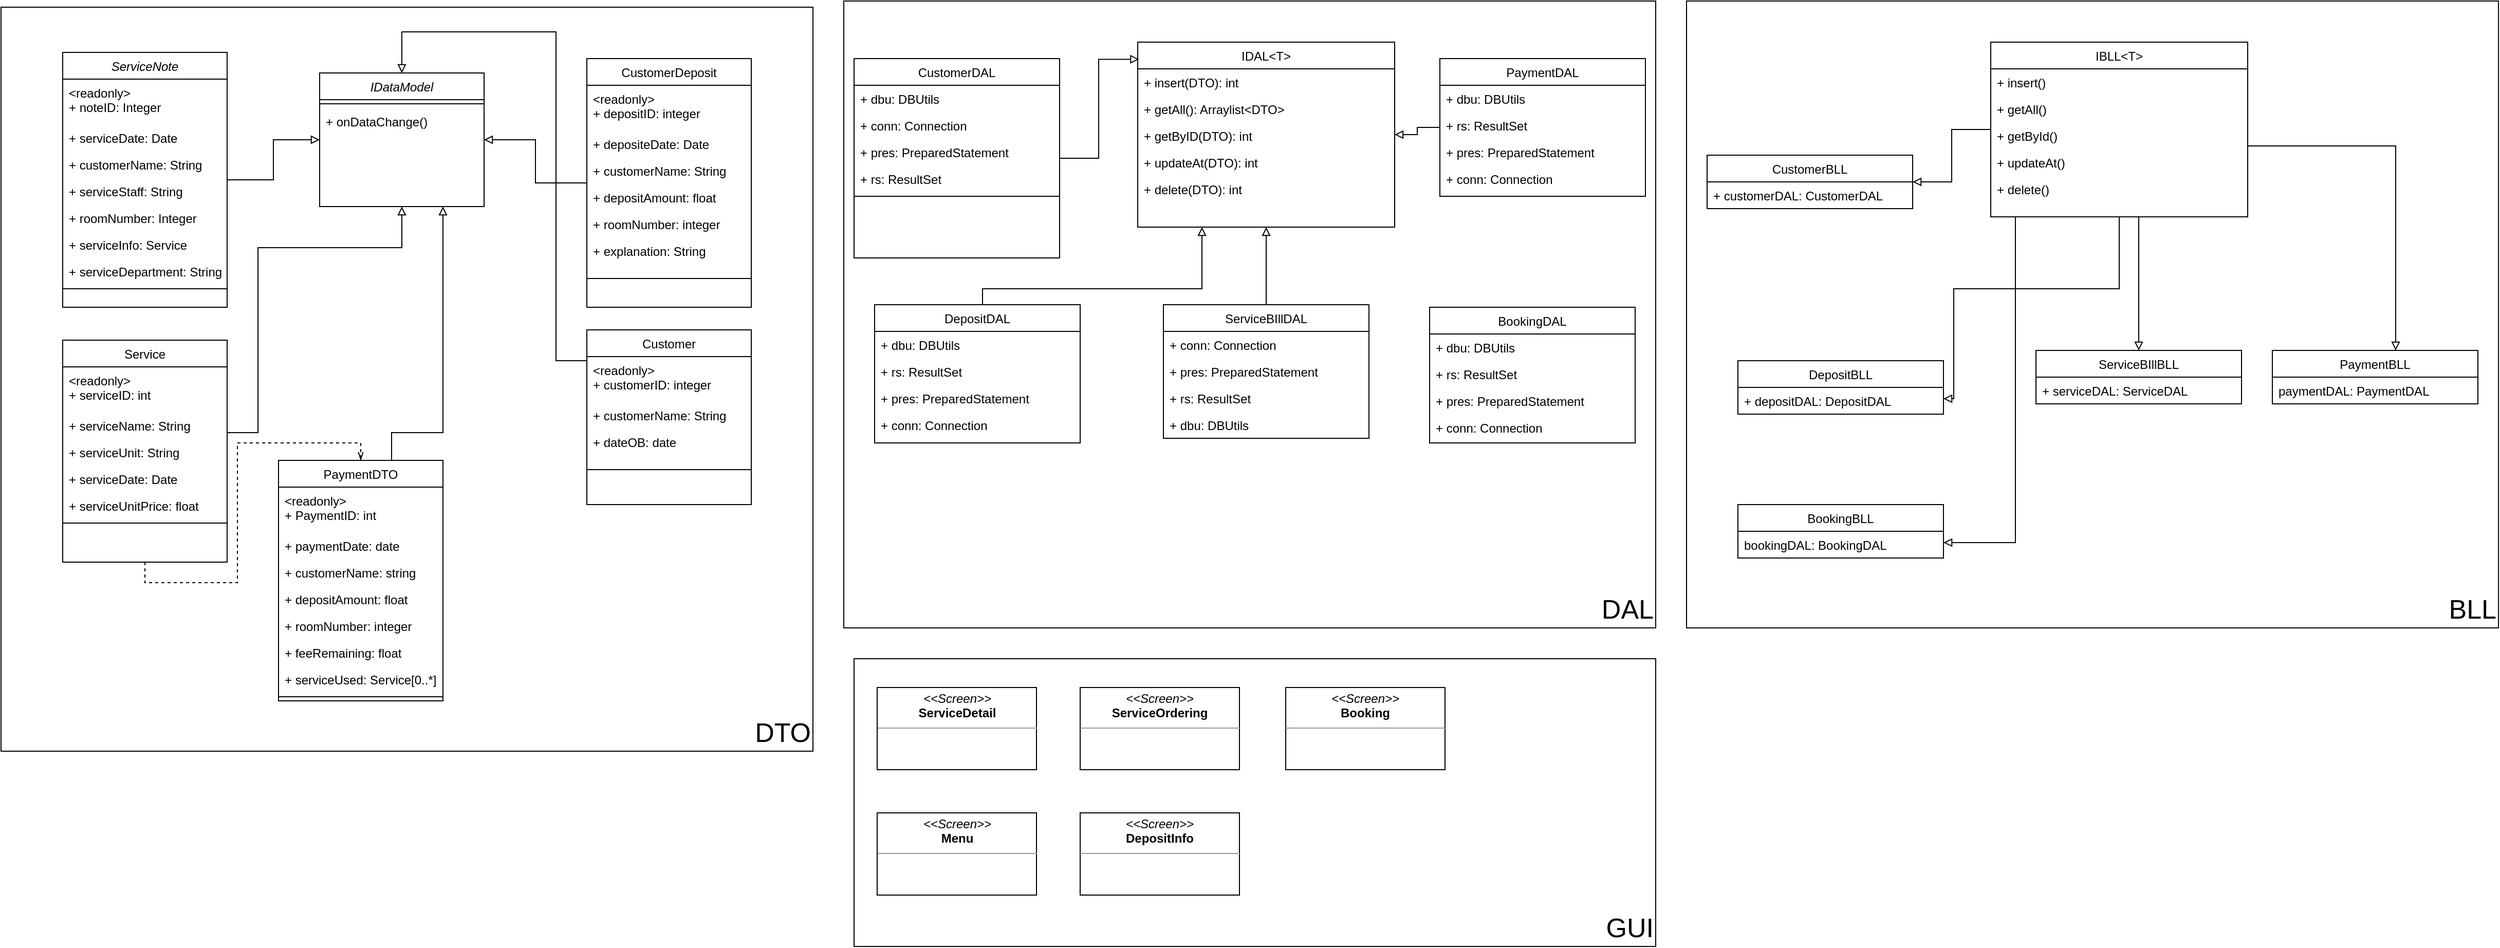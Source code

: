 <mxfile version="14.7.7" type="github">
  <diagram id="C5RBs43oDa-KdzZeNtuy" name="Page-1">
    <mxGraphModel dx="1038" dy="547" grid="1" gridSize="10" guides="1" tooltips="1" connect="1" arrows="1" fold="1" page="1" pageScale="1" pageWidth="827" pageHeight="1169" math="0" shadow="0">
      <root>
        <mxCell id="WIyWlLk6GJQsqaUBKTNV-0" />
        <mxCell id="WIyWlLk6GJQsqaUBKTNV-1" parent="WIyWlLk6GJQsqaUBKTNV-0" />
        <mxCell id="cdIPbLZMF19v8rmYl8DD-72" value="DAL" style="rounded=0;whiteSpace=wrap;html=1;fillColor=none;shadow=0;glass=0;align=right;verticalAlign=bottom;fontSize=26;" parent="WIyWlLk6GJQsqaUBKTNV-1" vertex="1">
          <mxGeometry x="850" y="20" width="790" height="610" as="geometry" />
        </mxCell>
        <mxCell id="cdIPbLZMF19v8rmYl8DD-71" value="DTO" style="rounded=0;whiteSpace=wrap;html=1;fillColor=none;shadow=0;glass=0;align=right;verticalAlign=bottom;fontSize=26;" parent="WIyWlLk6GJQsqaUBKTNV-1" vertex="1">
          <mxGeometry x="30" y="26" width="790" height="724" as="geometry" />
        </mxCell>
        <mxCell id="cdIPbLZMF19v8rmYl8DD-65" style="edgeStyle=orthogonalEdgeStyle;rounded=0;orthogonalLoop=1;jettySize=auto;html=1;endArrow=block;endFill=0;" parent="WIyWlLk6GJQsqaUBKTNV-1" source="zkfFHV4jXpPFQw0GAbJ--0" target="cdIPbLZMF19v8rmYl8DD-52" edge="1">
          <mxGeometry relative="1" as="geometry" />
        </mxCell>
        <mxCell id="zkfFHV4jXpPFQw0GAbJ--0" value="ServiceNote" style="swimlane;fontStyle=2;align=center;verticalAlign=top;childLayout=stackLayout;horizontal=1;startSize=26;horizontalStack=0;resizeParent=1;resizeLast=0;collapsible=1;marginBottom=0;rounded=0;shadow=0;strokeWidth=1;" parent="WIyWlLk6GJQsqaUBKTNV-1" vertex="1">
          <mxGeometry x="90" y="70" width="160" height="248" as="geometry">
            <mxRectangle x="220" y="120" width="160" height="26" as="alternateBounds" />
          </mxGeometry>
        </mxCell>
        <mxCell id="zkfFHV4jXpPFQw0GAbJ--1" value="&lt;readonly&gt;&#xa;+ noteID: Integer" style="text;align=left;verticalAlign=top;spacingLeft=4;spacingRight=4;overflow=hidden;rotatable=0;points=[[0,0.5],[1,0.5]];portConstraint=eastwest;" parent="zkfFHV4jXpPFQw0GAbJ--0" vertex="1">
          <mxGeometry y="26" width="160" height="44" as="geometry" />
        </mxCell>
        <mxCell id="zkfFHV4jXpPFQw0GAbJ--2" value="+ serviceDate: Date" style="text;align=left;verticalAlign=top;spacingLeft=4;spacingRight=4;overflow=hidden;rotatable=0;points=[[0,0.5],[1,0.5]];portConstraint=eastwest;rounded=0;shadow=0;html=0;" parent="zkfFHV4jXpPFQw0GAbJ--0" vertex="1">
          <mxGeometry y="70" width="160" height="26" as="geometry" />
        </mxCell>
        <mxCell id="zkfFHV4jXpPFQw0GAbJ--3" value="+ customerName: String" style="text;align=left;verticalAlign=top;spacingLeft=4;spacingRight=4;overflow=hidden;rotatable=0;points=[[0,0.5],[1,0.5]];portConstraint=eastwest;rounded=0;shadow=0;html=0;" parent="zkfFHV4jXpPFQw0GAbJ--0" vertex="1">
          <mxGeometry y="96" width="160" height="26" as="geometry" />
        </mxCell>
        <mxCell id="8DlGrNhSsz36e3N6IFqU-2" value="+ serviceStaff: String" style="text;align=left;verticalAlign=top;spacingLeft=4;spacingRight=4;overflow=hidden;rotatable=0;points=[[0,0.5],[1,0.5]];portConstraint=eastwest;" parent="zkfFHV4jXpPFQw0GAbJ--0" vertex="1">
          <mxGeometry y="122" width="160" height="26" as="geometry" />
        </mxCell>
        <mxCell id="8DlGrNhSsz36e3N6IFqU-3" value="+ roomNumber: Integer" style="text;align=left;verticalAlign=top;spacingLeft=4;spacingRight=4;overflow=hidden;rotatable=0;points=[[0,0.5],[1,0.5]];portConstraint=eastwest;" parent="zkfFHV4jXpPFQw0GAbJ--0" vertex="1">
          <mxGeometry y="148" width="160" height="26" as="geometry" />
        </mxCell>
        <mxCell id="zkfFHV4jXpPFQw0GAbJ--5" value="+ serviceInfo: Service" style="text;align=left;verticalAlign=top;spacingLeft=4;spacingRight=4;overflow=hidden;rotatable=0;points=[[0,0.5],[1,0.5]];portConstraint=eastwest;" parent="zkfFHV4jXpPFQw0GAbJ--0" vertex="1">
          <mxGeometry y="174" width="160" height="26" as="geometry" />
        </mxCell>
        <mxCell id="8DlGrNhSsz36e3N6IFqU-4" value="+ serviceDepartment: String" style="text;align=left;verticalAlign=top;spacingLeft=4;spacingRight=4;overflow=hidden;rotatable=0;points=[[0,0.5],[1,0.5]];portConstraint=eastwest;" parent="zkfFHV4jXpPFQw0GAbJ--0" vertex="1">
          <mxGeometry y="200" width="160" height="26" as="geometry" />
        </mxCell>
        <mxCell id="zkfFHV4jXpPFQw0GAbJ--4" value="" style="line;html=1;strokeWidth=1;align=left;verticalAlign=middle;spacingTop=-1;spacingLeft=3;spacingRight=3;rotatable=0;labelPosition=right;points=[];portConstraint=eastwest;" parent="zkfFHV4jXpPFQw0GAbJ--0" vertex="1">
          <mxGeometry y="226" width="160" height="8" as="geometry" />
        </mxCell>
        <mxCell id="6_ruM_VFTvZTwRIimv-5-16" style="edgeStyle=orthogonalEdgeStyle;rounded=0;orthogonalLoop=1;jettySize=auto;html=1;exitX=0.5;exitY=1;exitDx=0;exitDy=0;dashed=1;endArrow=openThin;endFill=0;" parent="WIyWlLk6GJQsqaUBKTNV-1" source="zkfFHV4jXpPFQw0GAbJ--6" target="6_ruM_VFTvZTwRIimv-5-7" edge="1">
          <mxGeometry relative="1" as="geometry">
            <Array as="points">
              <mxPoint x="170" y="586" />
              <mxPoint x="260" y="586" />
              <mxPoint x="260" y="450" />
              <mxPoint x="380" y="450" />
            </Array>
          </mxGeometry>
        </mxCell>
        <mxCell id="cdIPbLZMF19v8rmYl8DD-66" style="edgeStyle=orthogonalEdgeStyle;rounded=0;orthogonalLoop=1;jettySize=auto;html=1;entryX=0.5;entryY=1;entryDx=0;entryDy=0;endArrow=block;endFill=0;" parent="WIyWlLk6GJQsqaUBKTNV-1" source="zkfFHV4jXpPFQw0GAbJ--6" target="cdIPbLZMF19v8rmYl8DD-52" edge="1">
          <mxGeometry relative="1" as="geometry">
            <Array as="points">
              <mxPoint x="280" y="440" />
              <mxPoint x="280" y="260" />
              <mxPoint x="420" y="260" />
            </Array>
          </mxGeometry>
        </mxCell>
        <mxCell id="zkfFHV4jXpPFQw0GAbJ--6" value="Service" style="swimlane;fontStyle=0;align=center;verticalAlign=top;childLayout=stackLayout;horizontal=1;startSize=26;horizontalStack=0;resizeParent=1;resizeLast=0;collapsible=1;marginBottom=0;rounded=0;shadow=0;strokeWidth=1;" parent="WIyWlLk6GJQsqaUBKTNV-1" vertex="1">
          <mxGeometry x="90" y="350" width="160" height="216" as="geometry">
            <mxRectangle x="130" y="380" width="160" height="26" as="alternateBounds" />
          </mxGeometry>
        </mxCell>
        <mxCell id="zkfFHV4jXpPFQw0GAbJ--7" value="&lt;readonly&gt;&#xa;+ serviceID: int" style="text;align=left;verticalAlign=top;spacingLeft=4;spacingRight=4;overflow=hidden;rotatable=0;points=[[0,0.5],[1,0.5]];portConstraint=eastwest;" parent="zkfFHV4jXpPFQw0GAbJ--6" vertex="1">
          <mxGeometry y="26" width="160" height="44" as="geometry" />
        </mxCell>
        <mxCell id="6_ruM_VFTvZTwRIimv-5-2" value="+ serviceName: String" style="text;align=left;verticalAlign=top;spacingLeft=4;spacingRight=4;overflow=hidden;rotatable=0;points=[[0,0.5],[1,0.5]];portConstraint=eastwest;" parent="zkfFHV4jXpPFQw0GAbJ--6" vertex="1">
          <mxGeometry y="70" width="160" height="26" as="geometry" />
        </mxCell>
        <mxCell id="6_ruM_VFTvZTwRIimv-5-3" value="+ serviceUnit: String" style="text;align=left;verticalAlign=top;spacingLeft=4;spacingRight=4;overflow=hidden;rotatable=0;points=[[0,0.5],[1,0.5]];portConstraint=eastwest;rounded=0;shadow=0;html=0;" parent="zkfFHV4jXpPFQw0GAbJ--6" vertex="1">
          <mxGeometry y="96" width="160" height="26" as="geometry" />
        </mxCell>
        <mxCell id="zkfFHV4jXpPFQw0GAbJ--8" value="+ serviceDate: Date" style="text;align=left;verticalAlign=top;spacingLeft=4;spacingRight=4;overflow=hidden;rotatable=0;points=[[0,0.5],[1,0.5]];portConstraint=eastwest;rounded=0;shadow=0;html=0;" parent="zkfFHV4jXpPFQw0GAbJ--6" vertex="1">
          <mxGeometry y="122" width="160" height="26" as="geometry" />
        </mxCell>
        <mxCell id="6_ruM_VFTvZTwRIimv-5-4" value="+ serviceUnitPrice: float" style="text;align=left;verticalAlign=top;spacingLeft=4;spacingRight=4;overflow=hidden;rotatable=0;points=[[0,0.5],[1,0.5]];portConstraint=eastwest;rounded=0;shadow=0;html=0;" parent="zkfFHV4jXpPFQw0GAbJ--6" vertex="1">
          <mxGeometry y="148" width="160" height="26" as="geometry" />
        </mxCell>
        <mxCell id="zkfFHV4jXpPFQw0GAbJ--9" value="" style="line;html=1;strokeWidth=1;align=left;verticalAlign=middle;spacingTop=-1;spacingLeft=3;spacingRight=3;rotatable=0;labelPosition=right;points=[];portConstraint=eastwest;" parent="zkfFHV4jXpPFQw0GAbJ--6" vertex="1">
          <mxGeometry y="174" width="160" height="8" as="geometry" />
        </mxCell>
        <mxCell id="cdIPbLZMF19v8rmYl8DD-64" style="edgeStyle=orthogonalEdgeStyle;rounded=0;orthogonalLoop=1;jettySize=auto;html=1;endArrow=block;endFill=0;" parent="WIyWlLk6GJQsqaUBKTNV-1" source="zkfFHV4jXpPFQw0GAbJ--17" target="cdIPbLZMF19v8rmYl8DD-52" edge="1">
          <mxGeometry relative="1" as="geometry" />
        </mxCell>
        <mxCell id="zkfFHV4jXpPFQw0GAbJ--17" value="CustomerDeposit" style="swimlane;fontStyle=0;align=center;verticalAlign=top;childLayout=stackLayout;horizontal=1;startSize=26;horizontalStack=0;resizeParent=1;resizeLast=0;collapsible=1;marginBottom=0;rounded=0;shadow=0;strokeWidth=1;" parent="WIyWlLk6GJQsqaUBKTNV-1" vertex="1">
          <mxGeometry x="600" y="76" width="160" height="242" as="geometry">
            <mxRectangle x="550" y="140" width="160" height="26" as="alternateBounds" />
          </mxGeometry>
        </mxCell>
        <mxCell id="zkfFHV4jXpPFQw0GAbJ--18" value="&lt;readonly&gt;&#xa;+ depositID: integer" style="text;align=left;verticalAlign=top;spacingLeft=4;spacingRight=4;overflow=hidden;rotatable=0;points=[[0,0.5],[1,0.5]];portConstraint=eastwest;" parent="zkfFHV4jXpPFQw0GAbJ--17" vertex="1">
          <mxGeometry y="26" width="160" height="44" as="geometry" />
        </mxCell>
        <mxCell id="zkfFHV4jXpPFQw0GAbJ--19" value="+ depositeDate: Date" style="text;align=left;verticalAlign=top;spacingLeft=4;spacingRight=4;overflow=hidden;rotatable=0;points=[[0,0.5],[1,0.5]];portConstraint=eastwest;rounded=0;shadow=0;html=0;" parent="zkfFHV4jXpPFQw0GAbJ--17" vertex="1">
          <mxGeometry y="70" width="160" height="26" as="geometry" />
        </mxCell>
        <mxCell id="zkfFHV4jXpPFQw0GAbJ--20" value="+ customerName: String" style="text;align=left;verticalAlign=top;spacingLeft=4;spacingRight=4;overflow=hidden;rotatable=0;points=[[0,0.5],[1,0.5]];portConstraint=eastwest;rounded=0;shadow=0;html=0;" parent="zkfFHV4jXpPFQw0GAbJ--17" vertex="1">
          <mxGeometry y="96" width="160" height="26" as="geometry" />
        </mxCell>
        <mxCell id="zkfFHV4jXpPFQw0GAbJ--21" value="+ depositAmount: float" style="text;align=left;verticalAlign=top;spacingLeft=4;spacingRight=4;overflow=hidden;rotatable=0;points=[[0,0.5],[1,0.5]];portConstraint=eastwest;rounded=0;shadow=0;html=0;" parent="zkfFHV4jXpPFQw0GAbJ--17" vertex="1">
          <mxGeometry y="122" width="160" height="26" as="geometry" />
        </mxCell>
        <mxCell id="6_ruM_VFTvZTwRIimv-5-0" value="+ roomNumber: integer" style="text;align=left;verticalAlign=top;spacingLeft=4;spacingRight=4;overflow=hidden;rotatable=0;points=[[0,0.5],[1,0.5]];portConstraint=eastwest;rounded=0;shadow=0;html=0;" parent="zkfFHV4jXpPFQw0GAbJ--17" vertex="1">
          <mxGeometry y="148" width="160" height="26" as="geometry" />
        </mxCell>
        <mxCell id="zkfFHV4jXpPFQw0GAbJ--22" value="+ explanation: String" style="text;align=left;verticalAlign=top;spacingLeft=4;spacingRight=4;overflow=hidden;rotatable=0;points=[[0,0.5],[1,0.5]];portConstraint=eastwest;rounded=0;shadow=0;html=0;" parent="zkfFHV4jXpPFQw0GAbJ--17" vertex="1">
          <mxGeometry y="174" width="160" height="26" as="geometry" />
        </mxCell>
        <mxCell id="zkfFHV4jXpPFQw0GAbJ--23" value="" style="line;html=1;strokeWidth=1;align=left;verticalAlign=middle;spacingTop=-1;spacingLeft=3;spacingRight=3;rotatable=0;labelPosition=right;points=[];portConstraint=eastwest;" parent="zkfFHV4jXpPFQw0GAbJ--17" vertex="1">
          <mxGeometry y="200" width="160" height="28" as="geometry" />
        </mxCell>
        <mxCell id="cdIPbLZMF19v8rmYl8DD-67" style="edgeStyle=orthogonalEdgeStyle;rounded=0;orthogonalLoop=1;jettySize=auto;html=1;entryX=0.75;entryY=1;entryDx=0;entryDy=0;endArrow=block;endFill=0;" parent="WIyWlLk6GJQsqaUBKTNV-1" source="6_ruM_VFTvZTwRIimv-5-7" target="cdIPbLZMF19v8rmYl8DD-52" edge="1">
          <mxGeometry relative="1" as="geometry">
            <Array as="points">
              <mxPoint x="410" y="440" />
              <mxPoint x="460" y="440" />
            </Array>
          </mxGeometry>
        </mxCell>
        <mxCell id="6_ruM_VFTvZTwRIimv-5-7" value="PaymentDTO" style="swimlane;fontStyle=0;align=center;verticalAlign=top;childLayout=stackLayout;horizontal=1;startSize=26;horizontalStack=0;resizeParent=1;resizeLast=0;collapsible=1;marginBottom=0;rounded=0;shadow=0;strokeWidth=1;" parent="WIyWlLk6GJQsqaUBKTNV-1" vertex="1">
          <mxGeometry x="300" y="467" width="160" height="234" as="geometry">
            <mxRectangle x="130" y="380" width="160" height="26" as="alternateBounds" />
          </mxGeometry>
        </mxCell>
        <mxCell id="6_ruM_VFTvZTwRIimv-5-8" value="&lt;readonly&gt;&#xa;+ PaymentID: int" style="text;align=left;verticalAlign=top;spacingLeft=4;spacingRight=4;overflow=hidden;rotatable=0;points=[[0,0.5],[1,0.5]];portConstraint=eastwest;" parent="6_ruM_VFTvZTwRIimv-5-7" vertex="1">
          <mxGeometry y="26" width="160" height="44" as="geometry" />
        </mxCell>
        <mxCell id="6_ruM_VFTvZTwRIimv-5-9" value="+ paymentDate: date" style="text;align=left;verticalAlign=top;spacingLeft=4;spacingRight=4;overflow=hidden;rotatable=0;points=[[0,0.5],[1,0.5]];portConstraint=eastwest;" parent="6_ruM_VFTvZTwRIimv-5-7" vertex="1">
          <mxGeometry y="70" width="160" height="26" as="geometry" />
        </mxCell>
        <mxCell id="6_ruM_VFTvZTwRIimv-5-10" value="+ customerName: string" style="text;align=left;verticalAlign=top;spacingLeft=4;spacingRight=4;overflow=hidden;rotatable=0;points=[[0,0.5],[1,0.5]];portConstraint=eastwest;rounded=0;shadow=0;html=0;" parent="6_ruM_VFTvZTwRIimv-5-7" vertex="1">
          <mxGeometry y="96" width="160" height="26" as="geometry" />
        </mxCell>
        <mxCell id="6_ruM_VFTvZTwRIimv-5-11" value="+ depositAmount: float" style="text;align=left;verticalAlign=top;spacingLeft=4;spacingRight=4;overflow=hidden;rotatable=0;points=[[0,0.5],[1,0.5]];portConstraint=eastwest;rounded=0;shadow=0;html=0;" parent="6_ruM_VFTvZTwRIimv-5-7" vertex="1">
          <mxGeometry y="122" width="160" height="26" as="geometry" />
        </mxCell>
        <mxCell id="6_ruM_VFTvZTwRIimv-5-12" value="+ roomNumber: integer" style="text;align=left;verticalAlign=top;spacingLeft=4;spacingRight=4;overflow=hidden;rotatable=0;points=[[0,0.5],[1,0.5]];portConstraint=eastwest;rounded=0;shadow=0;html=0;" parent="6_ruM_VFTvZTwRIimv-5-7" vertex="1">
          <mxGeometry y="148" width="160" height="26" as="geometry" />
        </mxCell>
        <mxCell id="6_ruM_VFTvZTwRIimv-5-15" value="+ feeRemaining: float" style="text;align=left;verticalAlign=top;spacingLeft=4;spacingRight=4;overflow=hidden;rotatable=0;points=[[0,0.5],[1,0.5]];portConstraint=eastwest;rounded=0;shadow=0;html=0;" parent="6_ruM_VFTvZTwRIimv-5-7" vertex="1">
          <mxGeometry y="174" width="160" height="26" as="geometry" />
        </mxCell>
        <mxCell id="6_ruM_VFTvZTwRIimv-5-14" value="+ serviceUsed: Service[0..*]" style="text;align=left;verticalAlign=top;spacingLeft=4;spacingRight=4;overflow=hidden;rotatable=0;points=[[0,0.5],[1,0.5]];portConstraint=eastwest;rounded=0;shadow=0;html=0;" parent="6_ruM_VFTvZTwRIimv-5-7" vertex="1">
          <mxGeometry y="200" width="160" height="26" as="geometry" />
        </mxCell>
        <mxCell id="6_ruM_VFTvZTwRIimv-5-13" value="" style="line;html=1;strokeWidth=1;align=left;verticalAlign=middle;spacingTop=-1;spacingLeft=3;spacingRight=3;rotatable=0;labelPosition=right;points=[];portConstraint=eastwest;" parent="6_ruM_VFTvZTwRIimv-5-7" vertex="1">
          <mxGeometry y="226" width="160" height="8" as="geometry" />
        </mxCell>
        <mxCell id="0jwkVRPoaO78uHTbO2tJ-4" style="edgeStyle=orthogonalEdgeStyle;rounded=0;orthogonalLoop=1;jettySize=auto;html=1;endArrow=none;endFill=0;startArrow=block;startFill=0;" parent="WIyWlLk6GJQsqaUBKTNV-1" source="MP-osJ7rIgo9lrZHKCYs-21" target="cdIPbLZMF19v8rmYl8DD-33" edge="1">
          <mxGeometry relative="1" as="geometry" />
        </mxCell>
        <mxCell id="MP-osJ7rIgo9lrZHKCYs-21" value="IDAL&lt;T&gt;" style="swimlane;fontStyle=0;align=center;verticalAlign=top;childLayout=stackLayout;horizontal=1;startSize=26;horizontalStack=0;resizeParent=1;resizeLast=0;collapsible=1;marginBottom=0;rounded=0;shadow=0;strokeWidth=1;" parent="WIyWlLk6GJQsqaUBKTNV-1" vertex="1">
          <mxGeometry x="1136" y="60" width="250" height="180" as="geometry">
            <mxRectangle x="550" y="140" width="160" height="26" as="alternateBounds" />
          </mxGeometry>
        </mxCell>
        <mxCell id="MP-osJ7rIgo9lrZHKCYs-34" value="+ insert(DTO): int" style="text;align=left;verticalAlign=top;spacingLeft=4;spacingRight=4;overflow=hidden;rotatable=0;points=[[0,0.5],[1,0.5]];portConstraint=eastwest;rounded=0;shadow=0;html=0;" parent="MP-osJ7rIgo9lrZHKCYs-21" vertex="1">
          <mxGeometry y="26" width="250" height="26" as="geometry" />
        </mxCell>
        <mxCell id="MP-osJ7rIgo9lrZHKCYs-35" value="+ getAll(): Arraylist&lt;DTO&gt;" style="text;align=left;verticalAlign=top;spacingLeft=4;spacingRight=4;overflow=hidden;rotatable=0;points=[[0,0.5],[1,0.5]];portConstraint=eastwest;rounded=0;shadow=0;html=0;" parent="MP-osJ7rIgo9lrZHKCYs-21" vertex="1">
          <mxGeometry y="52" width="250" height="26" as="geometry" />
        </mxCell>
        <mxCell id="cdIPbLZMF19v8rmYl8DD-8" value="+ getByID(DTO): int" style="text;align=left;verticalAlign=top;spacingLeft=4;spacingRight=4;overflow=hidden;rotatable=0;points=[[0,0.5],[1,0.5]];portConstraint=eastwest;rounded=0;shadow=0;html=0;" parent="MP-osJ7rIgo9lrZHKCYs-21" vertex="1">
          <mxGeometry y="78" width="250" height="26" as="geometry" />
        </mxCell>
        <mxCell id="cdIPbLZMF19v8rmYl8DD-9" value="+ updateAt(DTO): int" style="text;align=left;verticalAlign=top;spacingLeft=4;spacingRight=4;overflow=hidden;rotatable=0;points=[[0,0.5],[1,0.5]];portConstraint=eastwest;rounded=0;shadow=0;html=0;" parent="MP-osJ7rIgo9lrZHKCYs-21" vertex="1">
          <mxGeometry y="104" width="250" height="26" as="geometry" />
        </mxCell>
        <mxCell id="cdIPbLZMF19v8rmYl8DD-10" value="+ delete(DTO): int" style="text;align=left;verticalAlign=top;spacingLeft=4;spacingRight=4;overflow=hidden;rotatable=0;points=[[0,0.5],[1,0.5]];portConstraint=eastwest;rounded=0;shadow=0;html=0;" parent="MP-osJ7rIgo9lrZHKCYs-21" vertex="1">
          <mxGeometry y="130" width="250" height="26" as="geometry" />
        </mxCell>
        <mxCell id="cdIPbLZMF19v8rmYl8DD-30" style="edgeStyle=orthogonalEdgeStyle;rounded=0;orthogonalLoop=1;jettySize=auto;html=1;entryX=0.5;entryY=1;entryDx=0;entryDy=0;endArrow=block;endFill=0;" parent="WIyWlLk6GJQsqaUBKTNV-1" source="cdIPbLZMF19v8rmYl8DD-11" target="MP-osJ7rIgo9lrZHKCYs-21" edge="1">
          <mxGeometry relative="1" as="geometry" />
        </mxCell>
        <mxCell id="cdIPbLZMF19v8rmYl8DD-11" value="ServiceBIllDAL" style="swimlane;fontStyle=0;align=center;verticalAlign=top;childLayout=stackLayout;horizontal=1;startSize=26;horizontalStack=0;resizeParent=1;resizeLast=0;collapsible=1;marginBottom=0;rounded=0;shadow=0;strokeWidth=1;" parent="WIyWlLk6GJQsqaUBKTNV-1" vertex="1">
          <mxGeometry x="1161" y="315.5" width="200" height="130" as="geometry">
            <mxRectangle x="550" y="140" width="160" height="26" as="alternateBounds" />
          </mxGeometry>
        </mxCell>
        <mxCell id="fPniSVPqOe-4vbehwy5d-26" value="+ conn: Connection" style="text;strokeColor=none;fillColor=none;align=left;verticalAlign=top;spacingLeft=4;spacingRight=4;overflow=hidden;rotatable=0;points=[[0,0.5],[1,0.5]];portConstraint=eastwest;" vertex="1" parent="cdIPbLZMF19v8rmYl8DD-11">
          <mxGeometry y="26" width="200" height="26" as="geometry" />
        </mxCell>
        <mxCell id="fPniSVPqOe-4vbehwy5d-25" value="+ pres: PreparedStatement" style="text;strokeColor=none;fillColor=none;align=left;verticalAlign=top;spacingLeft=4;spacingRight=4;overflow=hidden;rotatable=0;points=[[0,0.5],[1,0.5]];portConstraint=eastwest;" vertex="1" parent="cdIPbLZMF19v8rmYl8DD-11">
          <mxGeometry y="52" width="200" height="26" as="geometry" />
        </mxCell>
        <mxCell id="fPniSVPqOe-4vbehwy5d-24" value="+ rs: ResultSet" style="text;strokeColor=none;fillColor=none;align=left;verticalAlign=top;spacingLeft=4;spacingRight=4;overflow=hidden;rotatable=0;points=[[0,0.5],[1,0.5]];portConstraint=eastwest;" vertex="1" parent="cdIPbLZMF19v8rmYl8DD-11">
          <mxGeometry y="78" width="200" height="26" as="geometry" />
        </mxCell>
        <mxCell id="fPniSVPqOe-4vbehwy5d-23" value="+ dbu: DBUtils" style="text;strokeColor=none;fillColor=none;align=left;verticalAlign=top;spacingLeft=4;spacingRight=4;overflow=hidden;rotatable=0;points=[[0,0.5],[1,0.5]];portConstraint=eastwest;" vertex="1" parent="cdIPbLZMF19v8rmYl8DD-11">
          <mxGeometry y="104" width="200" height="26" as="geometry" />
        </mxCell>
        <mxCell id="cdIPbLZMF19v8rmYl8DD-36" style="edgeStyle=orthogonalEdgeStyle;rounded=0;orthogonalLoop=1;jettySize=auto;html=1;entryX=0.25;entryY=1;entryDx=0;entryDy=0;endArrow=block;endFill=0;" parent="WIyWlLk6GJQsqaUBKTNV-1" source="cdIPbLZMF19v8rmYl8DD-31" target="MP-osJ7rIgo9lrZHKCYs-21" edge="1">
          <mxGeometry relative="1" as="geometry">
            <Array as="points">
              <mxPoint x="985" y="300" />
              <mxPoint x="1199" y="300" />
            </Array>
          </mxGeometry>
        </mxCell>
        <mxCell id="cdIPbLZMF19v8rmYl8DD-31" value="DepositDAL" style="swimlane;fontStyle=0;align=center;verticalAlign=top;childLayout=stackLayout;horizontal=1;startSize=26;horizontalStack=0;resizeParent=1;resizeLast=0;collapsible=1;marginBottom=0;rounded=0;shadow=0;strokeWidth=1;" parent="WIyWlLk6GJQsqaUBKTNV-1" vertex="1">
          <mxGeometry x="880" y="315.5" width="200" height="134.5" as="geometry">
            <mxRectangle x="550" y="140" width="160" height="26" as="alternateBounds" />
          </mxGeometry>
        </mxCell>
        <mxCell id="fPniSVPqOe-4vbehwy5d-16" value="+ dbu: DBUtils" style="text;strokeColor=none;fillColor=none;align=left;verticalAlign=top;spacingLeft=4;spacingRight=4;overflow=hidden;rotatable=0;points=[[0,0.5],[1,0.5]];portConstraint=eastwest;" vertex="1" parent="cdIPbLZMF19v8rmYl8DD-31">
          <mxGeometry y="26" width="200" height="26" as="geometry" />
        </mxCell>
        <mxCell id="fPniSVPqOe-4vbehwy5d-19" value="+ rs: ResultSet" style="text;strokeColor=none;fillColor=none;align=left;verticalAlign=top;spacingLeft=4;spacingRight=4;overflow=hidden;rotatable=0;points=[[0,0.5],[1,0.5]];portConstraint=eastwest;" vertex="1" parent="cdIPbLZMF19v8rmYl8DD-31">
          <mxGeometry y="52" width="200" height="26" as="geometry" />
        </mxCell>
        <mxCell id="fPniSVPqOe-4vbehwy5d-18" value="+ pres: PreparedStatement" style="text;strokeColor=none;fillColor=none;align=left;verticalAlign=top;spacingLeft=4;spacingRight=4;overflow=hidden;rotatable=0;points=[[0,0.5],[1,0.5]];portConstraint=eastwest;" vertex="1" parent="cdIPbLZMF19v8rmYl8DD-31">
          <mxGeometry y="78" width="200" height="26" as="geometry" />
        </mxCell>
        <mxCell id="fPniSVPqOe-4vbehwy5d-17" value="+ conn: Connection" style="text;strokeColor=none;fillColor=none;align=left;verticalAlign=top;spacingLeft=4;spacingRight=4;overflow=hidden;rotatable=0;points=[[0,0.5],[1,0.5]];portConstraint=eastwest;" vertex="1" parent="cdIPbLZMF19v8rmYl8DD-31">
          <mxGeometry y="104" width="200" height="26" as="geometry" />
        </mxCell>
        <mxCell id="cdIPbLZMF19v8rmYl8DD-33" value="PaymentDAL" style="swimlane;fontStyle=0;align=center;verticalAlign=top;childLayout=stackLayout;horizontal=1;startSize=26;horizontalStack=0;resizeParent=1;resizeLast=0;collapsible=1;marginBottom=0;rounded=0;shadow=0;strokeWidth=1;" parent="WIyWlLk6GJQsqaUBKTNV-1" vertex="1">
          <mxGeometry x="1430" y="76" width="200" height="134" as="geometry">
            <mxRectangle x="550" y="140" width="160" height="26" as="alternateBounds" />
          </mxGeometry>
        </mxCell>
        <mxCell id="fPniSVPqOe-4vbehwy5d-29" value="+ dbu: DBUtils" style="text;strokeColor=none;fillColor=none;align=left;verticalAlign=top;spacingLeft=4;spacingRight=4;overflow=hidden;rotatable=0;points=[[0,0.5],[1,0.5]];portConstraint=eastwest;" vertex="1" parent="cdIPbLZMF19v8rmYl8DD-33">
          <mxGeometry y="26" width="200" height="26" as="geometry" />
        </mxCell>
        <mxCell id="fPniSVPqOe-4vbehwy5d-32" value="+ rs: ResultSet" style="text;strokeColor=none;fillColor=none;align=left;verticalAlign=top;spacingLeft=4;spacingRight=4;overflow=hidden;rotatable=0;points=[[0,0.5],[1,0.5]];portConstraint=eastwest;" vertex="1" parent="cdIPbLZMF19v8rmYl8DD-33">
          <mxGeometry y="52" width="200" height="26" as="geometry" />
        </mxCell>
        <mxCell id="fPniSVPqOe-4vbehwy5d-31" value="+ pres: PreparedStatement" style="text;strokeColor=none;fillColor=none;align=left;verticalAlign=top;spacingLeft=4;spacingRight=4;overflow=hidden;rotatable=0;points=[[0,0.5],[1,0.5]];portConstraint=eastwest;" vertex="1" parent="cdIPbLZMF19v8rmYl8DD-33">
          <mxGeometry y="78" width="200" height="26" as="geometry" />
        </mxCell>
        <mxCell id="fPniSVPqOe-4vbehwy5d-30" value="+ conn: Connection" style="text;strokeColor=none;fillColor=none;align=left;verticalAlign=top;spacingLeft=4;spacingRight=4;overflow=hidden;rotatable=0;points=[[0,0.5],[1,0.5]];portConstraint=eastwest;" vertex="1" parent="cdIPbLZMF19v8rmYl8DD-33">
          <mxGeometry y="104" width="200" height="26" as="geometry" />
        </mxCell>
        <mxCell id="cdIPbLZMF19v8rmYl8DD-62" style="edgeStyle=orthogonalEdgeStyle;rounded=0;orthogonalLoop=1;jettySize=auto;html=1;entryX=0.5;entryY=0;entryDx=0;entryDy=0;endArrow=block;endFill=0;" parent="WIyWlLk6GJQsqaUBKTNV-1" source="cdIPbLZMF19v8rmYl8DD-39" target="cdIPbLZMF19v8rmYl8DD-52" edge="1">
          <mxGeometry relative="1" as="geometry">
            <Array as="points">
              <mxPoint x="570" y="370" />
              <mxPoint x="570" y="50" />
              <mxPoint x="420" y="50" />
            </Array>
          </mxGeometry>
        </mxCell>
        <mxCell id="cdIPbLZMF19v8rmYl8DD-39" value="Customer" style="swimlane;fontStyle=0;align=center;verticalAlign=top;childLayout=stackLayout;horizontal=1;startSize=26;horizontalStack=0;resizeParent=1;resizeLast=0;collapsible=1;marginBottom=0;rounded=0;shadow=0;strokeWidth=1;" parent="WIyWlLk6GJQsqaUBKTNV-1" vertex="1">
          <mxGeometry x="600" y="340" width="160" height="170" as="geometry">
            <mxRectangle x="550" y="140" width="160" height="26" as="alternateBounds" />
          </mxGeometry>
        </mxCell>
        <mxCell id="cdIPbLZMF19v8rmYl8DD-40" value="&lt;readonly&gt;&#xa;+ customerID: integer" style="text;align=left;verticalAlign=top;spacingLeft=4;spacingRight=4;overflow=hidden;rotatable=0;points=[[0,0.5],[1,0.5]];portConstraint=eastwest;" parent="cdIPbLZMF19v8rmYl8DD-39" vertex="1">
          <mxGeometry y="26" width="160" height="44" as="geometry" />
        </mxCell>
        <mxCell id="cdIPbLZMF19v8rmYl8DD-41" value="+ customerName: String" style="text;align=left;verticalAlign=top;spacingLeft=4;spacingRight=4;overflow=hidden;rotatable=0;points=[[0,0.5],[1,0.5]];portConstraint=eastwest;rounded=0;shadow=0;html=0;" parent="cdIPbLZMF19v8rmYl8DD-39" vertex="1">
          <mxGeometry y="70" width="160" height="26" as="geometry" />
        </mxCell>
        <mxCell id="cdIPbLZMF19v8rmYl8DD-43" value="+ dateOB: date" style="text;align=left;verticalAlign=top;spacingLeft=4;spacingRight=4;overflow=hidden;rotatable=0;points=[[0,0.5],[1,0.5]];portConstraint=eastwest;rounded=0;shadow=0;html=0;" parent="cdIPbLZMF19v8rmYl8DD-39" vertex="1">
          <mxGeometry y="96" width="160" height="26" as="geometry" />
        </mxCell>
        <mxCell id="cdIPbLZMF19v8rmYl8DD-46" value="" style="line;html=1;strokeWidth=1;align=left;verticalAlign=middle;spacingTop=-1;spacingLeft=3;spacingRight=3;rotatable=0;labelPosition=right;points=[];portConstraint=eastwest;" parent="cdIPbLZMF19v8rmYl8DD-39" vertex="1">
          <mxGeometry y="122" width="160" height="28" as="geometry" />
        </mxCell>
        <mxCell id="cdIPbLZMF19v8rmYl8DD-50" style="edgeStyle=orthogonalEdgeStyle;rounded=0;orthogonalLoop=1;jettySize=auto;html=1;endArrow=block;endFill=0;entryX=0.005;entryY=0.093;entryDx=0;entryDy=0;entryPerimeter=0;" parent="WIyWlLk6GJQsqaUBKTNV-1" source="cdIPbLZMF19v8rmYl8DD-48" target="MP-osJ7rIgo9lrZHKCYs-21" edge="1">
          <mxGeometry relative="1" as="geometry">
            <mxPoint x="1180" y="80" as="targetPoint" />
          </mxGeometry>
        </mxCell>
        <mxCell id="cdIPbLZMF19v8rmYl8DD-48" value="CustomerDAL" style="swimlane;fontStyle=0;align=center;verticalAlign=top;childLayout=stackLayout;horizontal=1;startSize=26;horizontalStack=0;resizeParent=1;resizeLast=0;collapsible=1;marginBottom=0;rounded=0;shadow=0;strokeWidth=1;" parent="WIyWlLk6GJQsqaUBKTNV-1" vertex="1">
          <mxGeometry x="860" y="76" width="200" height="194" as="geometry">
            <mxRectangle x="550" y="140" width="160" height="26" as="alternateBounds" />
          </mxGeometry>
        </mxCell>
        <mxCell id="fPniSVPqOe-4vbehwy5d-0" value="+ dbu: DBUtils" style="text;strokeColor=none;fillColor=none;align=left;verticalAlign=top;spacingLeft=4;spacingRight=4;overflow=hidden;rotatable=0;points=[[0,0.5],[1,0.5]];portConstraint=eastwest;" vertex="1" parent="cdIPbLZMF19v8rmYl8DD-48">
          <mxGeometry y="26" width="200" height="26" as="geometry" />
        </mxCell>
        <mxCell id="fPniSVPqOe-4vbehwy5d-1" value="+ conn: Connection" style="text;strokeColor=none;fillColor=none;align=left;verticalAlign=top;spacingLeft=4;spacingRight=4;overflow=hidden;rotatable=0;points=[[0,0.5],[1,0.5]];portConstraint=eastwest;" vertex="1" parent="cdIPbLZMF19v8rmYl8DD-48">
          <mxGeometry y="52" width="200" height="26" as="geometry" />
        </mxCell>
        <mxCell id="fPniSVPqOe-4vbehwy5d-2" value="+ pres: PreparedStatement" style="text;strokeColor=none;fillColor=none;align=left;verticalAlign=top;spacingLeft=4;spacingRight=4;overflow=hidden;rotatable=0;points=[[0,0.5],[1,0.5]];portConstraint=eastwest;" vertex="1" parent="cdIPbLZMF19v8rmYl8DD-48">
          <mxGeometry y="78" width="200" height="26" as="geometry" />
        </mxCell>
        <mxCell id="fPniSVPqOe-4vbehwy5d-3" value="+ rs: ResultSet" style="text;strokeColor=none;fillColor=none;align=left;verticalAlign=top;spacingLeft=4;spacingRight=4;overflow=hidden;rotatable=0;points=[[0,0.5],[1,0.5]];portConstraint=eastwest;" vertex="1" parent="cdIPbLZMF19v8rmYl8DD-48">
          <mxGeometry y="104" width="200" height="26" as="geometry" />
        </mxCell>
        <mxCell id="fPniSVPqOe-4vbehwy5d-6" value="" style="line;strokeWidth=1;fillColor=none;align=left;verticalAlign=middle;spacingTop=-1;spacingLeft=3;spacingRight=3;rotatable=0;labelPosition=right;points=[];portConstraint=eastwest;" vertex="1" parent="cdIPbLZMF19v8rmYl8DD-48">
          <mxGeometry y="130" width="200" height="8" as="geometry" />
        </mxCell>
        <mxCell id="cdIPbLZMF19v8rmYl8DD-52" value="IDataModel" style="swimlane;fontStyle=2;align=center;verticalAlign=top;childLayout=stackLayout;horizontal=1;startSize=26;horizontalStack=0;resizeParent=1;resizeLast=0;collapsible=1;marginBottom=0;rounded=0;shadow=0;strokeWidth=1;" parent="WIyWlLk6GJQsqaUBKTNV-1" vertex="1">
          <mxGeometry x="340" y="90" width="160" height="130" as="geometry">
            <mxRectangle x="220" y="120" width="160" height="26" as="alternateBounds" />
          </mxGeometry>
        </mxCell>
        <mxCell id="cdIPbLZMF19v8rmYl8DD-60" value="" style="line;html=1;strokeWidth=1;align=left;verticalAlign=middle;spacingTop=-1;spacingLeft=3;spacingRight=3;rotatable=0;labelPosition=right;points=[];portConstraint=eastwest;" parent="cdIPbLZMF19v8rmYl8DD-52" vertex="1">
          <mxGeometry y="26" width="160" height="8" as="geometry" />
        </mxCell>
        <mxCell id="cdIPbLZMF19v8rmYl8DD-61" value="+ onDataChange()" style="text;align=left;verticalAlign=top;spacingLeft=4;spacingRight=4;overflow=hidden;rotatable=0;points=[[0,0.5],[1,0.5]];portConstraint=eastwest;" parent="cdIPbLZMF19v8rmYl8DD-52" vertex="1">
          <mxGeometry y="34" width="160" height="44" as="geometry" />
        </mxCell>
        <mxCell id="0jwkVRPoaO78uHTbO2tJ-0" value="BLL" style="rounded=0;whiteSpace=wrap;html=1;fillColor=none;shadow=0;glass=0;align=right;verticalAlign=bottom;fontSize=26;" parent="WIyWlLk6GJQsqaUBKTNV-1" vertex="1">
          <mxGeometry x="1670" y="20" width="790" height="610" as="geometry" />
        </mxCell>
        <mxCell id="0jwkVRPoaO78uHTbO2tJ-1" value="BookingDAL" style="swimlane;fontStyle=0;align=center;verticalAlign=top;childLayout=stackLayout;horizontal=1;startSize=26;horizontalStack=0;resizeParent=1;resizeLast=0;collapsible=1;marginBottom=0;rounded=0;shadow=0;strokeWidth=1;" parent="WIyWlLk6GJQsqaUBKTNV-1" vertex="1">
          <mxGeometry x="1420" y="318" width="200" height="132" as="geometry">
            <mxRectangle x="550" y="140" width="160" height="26" as="alternateBounds" />
          </mxGeometry>
        </mxCell>
        <mxCell id="fPniSVPqOe-4vbehwy5d-33" value="+ dbu: DBUtils" style="text;strokeColor=none;fillColor=none;align=left;verticalAlign=top;spacingLeft=4;spacingRight=4;overflow=hidden;rotatable=0;points=[[0,0.5],[1,0.5]];portConstraint=eastwest;" vertex="1" parent="0jwkVRPoaO78uHTbO2tJ-1">
          <mxGeometry y="26" width="200" height="26" as="geometry" />
        </mxCell>
        <mxCell id="fPniSVPqOe-4vbehwy5d-36" value="+ rs: ResultSet" style="text;strokeColor=none;fillColor=none;align=left;verticalAlign=top;spacingLeft=4;spacingRight=4;overflow=hidden;rotatable=0;points=[[0,0.5],[1,0.5]];portConstraint=eastwest;" vertex="1" parent="0jwkVRPoaO78uHTbO2tJ-1">
          <mxGeometry y="52" width="200" height="26" as="geometry" />
        </mxCell>
        <mxCell id="fPniSVPqOe-4vbehwy5d-35" value="+ pres: PreparedStatement" style="text;strokeColor=none;fillColor=none;align=left;verticalAlign=top;spacingLeft=4;spacingRight=4;overflow=hidden;rotatable=0;points=[[0,0.5],[1,0.5]];portConstraint=eastwest;" vertex="1" parent="0jwkVRPoaO78uHTbO2tJ-1">
          <mxGeometry y="78" width="200" height="26" as="geometry" />
        </mxCell>
        <mxCell id="fPniSVPqOe-4vbehwy5d-34" value="+ conn: Connection" style="text;strokeColor=none;fillColor=none;align=left;verticalAlign=top;spacingLeft=4;spacingRight=4;overflow=hidden;rotatable=0;points=[[0,0.5],[1,0.5]];portConstraint=eastwest;" vertex="1" parent="0jwkVRPoaO78uHTbO2tJ-1">
          <mxGeometry y="104" width="200" height="26" as="geometry" />
        </mxCell>
        <mxCell id="0jwkVRPoaO78uHTbO2tJ-5" value="IBLL&lt;T&gt;" style="swimlane;fontStyle=0;align=center;verticalAlign=top;childLayout=stackLayout;horizontal=1;startSize=26;horizontalStack=0;resizeParent=1;resizeLast=0;collapsible=1;marginBottom=0;rounded=0;shadow=0;strokeWidth=1;" parent="WIyWlLk6GJQsqaUBKTNV-1" vertex="1">
          <mxGeometry x="1966" y="60" width="250" height="170" as="geometry">
            <mxRectangle x="550" y="140" width="160" height="26" as="alternateBounds" />
          </mxGeometry>
        </mxCell>
        <mxCell id="0jwkVRPoaO78uHTbO2tJ-7" value="+ insert()" style="text;align=left;verticalAlign=top;spacingLeft=4;spacingRight=4;overflow=hidden;rotatable=0;points=[[0,0.5],[1,0.5]];portConstraint=eastwest;rounded=0;shadow=0;html=0;" parent="0jwkVRPoaO78uHTbO2tJ-5" vertex="1">
          <mxGeometry y="26" width="250" height="26" as="geometry" />
        </mxCell>
        <mxCell id="0jwkVRPoaO78uHTbO2tJ-8" value="+ getAll()" style="text;align=left;verticalAlign=top;spacingLeft=4;spacingRight=4;overflow=hidden;rotatable=0;points=[[0,0.5],[1,0.5]];portConstraint=eastwest;rounded=0;shadow=0;html=0;" parent="0jwkVRPoaO78uHTbO2tJ-5" vertex="1">
          <mxGeometry y="52" width="250" height="26" as="geometry" />
        </mxCell>
        <mxCell id="0jwkVRPoaO78uHTbO2tJ-9" value="+ getById()" style="text;align=left;verticalAlign=top;spacingLeft=4;spacingRight=4;overflow=hidden;rotatable=0;points=[[0,0.5],[1,0.5]];portConstraint=eastwest;rounded=0;shadow=0;html=0;" parent="0jwkVRPoaO78uHTbO2tJ-5" vertex="1">
          <mxGeometry y="78" width="250" height="26" as="geometry" />
        </mxCell>
        <mxCell id="0jwkVRPoaO78uHTbO2tJ-10" value="+ updateAt()" style="text;align=left;verticalAlign=top;spacingLeft=4;spacingRight=4;overflow=hidden;rotatable=0;points=[[0,0.5],[1,0.5]];portConstraint=eastwest;rounded=0;shadow=0;html=0;" parent="0jwkVRPoaO78uHTbO2tJ-5" vertex="1">
          <mxGeometry y="104" width="250" height="26" as="geometry" />
        </mxCell>
        <mxCell id="0jwkVRPoaO78uHTbO2tJ-11" value="+ delete()" style="text;align=left;verticalAlign=top;spacingLeft=4;spacingRight=4;overflow=hidden;rotatable=0;points=[[0,0.5],[1,0.5]];portConstraint=eastwest;rounded=0;shadow=0;html=0;" parent="0jwkVRPoaO78uHTbO2tJ-5" vertex="1">
          <mxGeometry y="130" width="250" height="26" as="geometry" />
        </mxCell>
        <mxCell id="0jwkVRPoaO78uHTbO2tJ-26" style="edgeStyle=orthogonalEdgeStyle;rounded=0;orthogonalLoop=1;jettySize=auto;html=1;startArrow=block;startFill=0;endArrow=none;endFill=0;" parent="WIyWlLk6GJQsqaUBKTNV-1" source="0jwkVRPoaO78uHTbO2tJ-12" target="0jwkVRPoaO78uHTbO2tJ-5" edge="1">
          <mxGeometry relative="1" as="geometry">
            <Array as="points">
              <mxPoint x="2110" y="280" />
              <mxPoint x="2110" y="280" />
            </Array>
          </mxGeometry>
        </mxCell>
        <mxCell id="0jwkVRPoaO78uHTbO2tJ-12" value="ServiceBIllBLL" style="swimlane;fontStyle=0;align=center;verticalAlign=top;childLayout=stackLayout;horizontal=1;startSize=26;horizontalStack=0;resizeParent=1;resizeLast=0;collapsible=1;marginBottom=0;rounded=0;shadow=0;strokeWidth=1;" parent="WIyWlLk6GJQsqaUBKTNV-1" vertex="1">
          <mxGeometry x="2010" y="360" width="200" height="52" as="geometry">
            <mxRectangle x="550" y="140" width="160" height="26" as="alternateBounds" />
          </mxGeometry>
        </mxCell>
        <mxCell id="fPniSVPqOe-4vbehwy5d-42" value="+ serviceDAL: ServiceDAL" style="text;strokeColor=none;fillColor=none;align=left;verticalAlign=top;spacingLeft=4;spacingRight=4;overflow=hidden;rotatable=0;points=[[0,0.5],[1,0.5]];portConstraint=eastwest;" vertex="1" parent="0jwkVRPoaO78uHTbO2tJ-12">
          <mxGeometry y="26" width="200" height="26" as="geometry" />
        </mxCell>
        <mxCell id="0jwkVRPoaO78uHTbO2tJ-25" style="edgeStyle=orthogonalEdgeStyle;rounded=0;orthogonalLoop=1;jettySize=auto;html=1;startArrow=block;startFill=0;endArrow=none;endFill=0;" parent="WIyWlLk6GJQsqaUBKTNV-1" source="0jwkVRPoaO78uHTbO2tJ-14" target="0jwkVRPoaO78uHTbO2tJ-5" edge="1">
          <mxGeometry relative="1" as="geometry">
            <Array as="points">
              <mxPoint x="1930" y="407" />
              <mxPoint x="1930" y="300" />
              <mxPoint x="2091" y="300" />
            </Array>
          </mxGeometry>
        </mxCell>
        <mxCell id="0jwkVRPoaO78uHTbO2tJ-14" value="DepositBLL" style="swimlane;fontStyle=0;align=center;verticalAlign=top;childLayout=stackLayout;horizontal=1;startSize=26;horizontalStack=0;resizeParent=1;resizeLast=0;collapsible=1;marginBottom=0;rounded=0;shadow=0;strokeWidth=1;" parent="WIyWlLk6GJQsqaUBKTNV-1" vertex="1">
          <mxGeometry x="1720" y="370" width="200" height="52" as="geometry">
            <mxRectangle x="550" y="140" width="160" height="26" as="alternateBounds" />
          </mxGeometry>
        </mxCell>
        <mxCell id="fPniSVPqOe-4vbehwy5d-44" value="+ depositDAL: DepositDAL" style="text;strokeColor=none;fillColor=none;align=left;verticalAlign=top;spacingLeft=4;spacingRight=4;overflow=hidden;rotatable=0;points=[[0,0.5],[1,0.5]];portConstraint=eastwest;" vertex="1" parent="0jwkVRPoaO78uHTbO2tJ-14">
          <mxGeometry y="26" width="200" height="26" as="geometry" />
        </mxCell>
        <mxCell id="0jwkVRPoaO78uHTbO2tJ-27" style="edgeStyle=orthogonalEdgeStyle;rounded=0;orthogonalLoop=1;jettySize=auto;html=1;startArrow=block;startFill=0;endArrow=none;endFill=0;" parent="WIyWlLk6GJQsqaUBKTNV-1" source="0jwkVRPoaO78uHTbO2tJ-16" target="0jwkVRPoaO78uHTbO2tJ-5" edge="1">
          <mxGeometry relative="1" as="geometry">
            <Array as="points">
              <mxPoint x="2360" y="161" />
            </Array>
          </mxGeometry>
        </mxCell>
        <mxCell id="0jwkVRPoaO78uHTbO2tJ-16" value="PaymentBLL" style="swimlane;fontStyle=0;align=center;verticalAlign=top;childLayout=stackLayout;horizontal=1;startSize=26;horizontalStack=0;resizeParent=1;resizeLast=0;collapsible=1;marginBottom=0;rounded=0;shadow=0;strokeWidth=1;" parent="WIyWlLk6GJQsqaUBKTNV-1" vertex="1">
          <mxGeometry x="2240" y="360" width="200" height="52" as="geometry">
            <mxRectangle x="550" y="140" width="160" height="26" as="alternateBounds" />
          </mxGeometry>
        </mxCell>
        <mxCell id="fPniSVPqOe-4vbehwy5d-46" value="paymentDAL: PaymentDAL" style="text;strokeColor=none;fillColor=none;align=left;verticalAlign=top;spacingLeft=4;spacingRight=4;overflow=hidden;rotatable=0;points=[[0,0.5],[1,0.5]];portConstraint=eastwest;" vertex="1" parent="0jwkVRPoaO78uHTbO2tJ-16">
          <mxGeometry y="26" width="200" height="26" as="geometry" />
        </mxCell>
        <mxCell id="0jwkVRPoaO78uHTbO2tJ-24" style="edgeStyle=orthogonalEdgeStyle;rounded=0;orthogonalLoop=1;jettySize=auto;html=1;startArrow=block;startFill=0;endArrow=none;endFill=0;" parent="WIyWlLk6GJQsqaUBKTNV-1" source="0jwkVRPoaO78uHTbO2tJ-18" target="0jwkVRPoaO78uHTbO2tJ-5" edge="1">
          <mxGeometry relative="1" as="geometry" />
        </mxCell>
        <mxCell id="0jwkVRPoaO78uHTbO2tJ-18" value="CustomerBLL" style="swimlane;fontStyle=0;align=center;verticalAlign=top;childLayout=stackLayout;horizontal=1;startSize=26;horizontalStack=0;resizeParent=1;resizeLast=0;collapsible=1;marginBottom=0;rounded=0;shadow=0;strokeWidth=1;" parent="WIyWlLk6GJQsqaUBKTNV-1" vertex="1">
          <mxGeometry x="1690" y="170" width="200" height="52" as="geometry">
            <mxRectangle x="550" y="140" width="160" height="26" as="alternateBounds" />
          </mxGeometry>
        </mxCell>
        <mxCell id="fPniSVPqOe-4vbehwy5d-43" value="+ customerDAL: CustomerDAL" style="text;strokeColor=none;fillColor=none;align=left;verticalAlign=top;spacingLeft=4;spacingRight=4;overflow=hidden;rotatable=0;points=[[0,0.5],[1,0.5]];portConstraint=eastwest;" vertex="1" parent="0jwkVRPoaO78uHTbO2tJ-18">
          <mxGeometry y="26" width="200" height="26" as="geometry" />
        </mxCell>
        <mxCell id="0jwkVRPoaO78uHTbO2tJ-28" style="edgeStyle=orthogonalEdgeStyle;rounded=0;orthogonalLoop=1;jettySize=auto;html=1;startArrow=block;startFill=0;endArrow=none;endFill=0;" parent="WIyWlLk6GJQsqaUBKTNV-1" source="0jwkVRPoaO78uHTbO2tJ-20" target="0jwkVRPoaO78uHTbO2tJ-5" edge="1">
          <mxGeometry relative="1" as="geometry">
            <Array as="points">
              <mxPoint x="1990" y="547" />
            </Array>
          </mxGeometry>
        </mxCell>
        <mxCell id="0jwkVRPoaO78uHTbO2tJ-20" value="BookingBLL" style="swimlane;fontStyle=0;align=center;verticalAlign=top;childLayout=stackLayout;horizontal=1;startSize=26;horizontalStack=0;resizeParent=1;resizeLast=0;collapsible=1;marginBottom=0;rounded=0;shadow=0;strokeWidth=1;" parent="WIyWlLk6GJQsqaUBKTNV-1" vertex="1">
          <mxGeometry x="1720" y="510" width="200" height="52" as="geometry">
            <mxRectangle x="550" y="140" width="160" height="26" as="alternateBounds" />
          </mxGeometry>
        </mxCell>
        <mxCell id="fPniSVPqOe-4vbehwy5d-45" value="bookingDAL: BookingDAL" style="text;strokeColor=none;fillColor=none;align=left;verticalAlign=top;spacingLeft=4;spacingRight=4;overflow=hidden;rotatable=0;points=[[0,0.5],[1,0.5]];portConstraint=eastwest;" vertex="1" parent="0jwkVRPoaO78uHTbO2tJ-20">
          <mxGeometry y="26" width="200" height="26" as="geometry" />
        </mxCell>
        <mxCell id="0jwkVRPoaO78uHTbO2tJ-29" value="GUI" style="rounded=0;whiteSpace=wrap;html=1;fillColor=none;shadow=0;glass=0;align=right;verticalAlign=bottom;fontSize=26;" parent="WIyWlLk6GJQsqaUBKTNV-1" vertex="1">
          <mxGeometry x="860" y="660" width="780" height="280" as="geometry" />
        </mxCell>
        <mxCell id="0jwkVRPoaO78uHTbO2tJ-30" value="&lt;p style=&quot;margin: 0px ; margin-top: 4px ; text-align: center&quot;&gt;&lt;i&gt;&amp;lt;&amp;lt;Screen&amp;gt;&amp;gt;&lt;/i&gt;&lt;br&gt;&lt;b&gt;ServiceDetail&lt;/b&gt;&lt;/p&gt;&lt;hr size=&quot;1&quot;&gt;&lt;p style=&quot;margin: 0px ; margin-left: 4px&quot;&gt;&lt;br&gt;&lt;/p&gt;" style="verticalAlign=top;align=left;overflow=fill;fontSize=12;fontFamily=Helvetica;html=1;" parent="WIyWlLk6GJQsqaUBKTNV-1" vertex="1">
          <mxGeometry x="882.5" y="688" width="155" height="80" as="geometry" />
        </mxCell>
        <mxCell id="0jwkVRPoaO78uHTbO2tJ-31" value="&lt;p style=&quot;margin: 0px ; margin-top: 4px ; text-align: center&quot;&gt;&lt;i&gt;&amp;lt;&amp;lt;Screen&amp;gt;&amp;gt;&lt;/i&gt;&lt;br&gt;&lt;b&gt;ServiceOrdering&lt;/b&gt;&lt;/p&gt;&lt;hr size=&quot;1&quot;&gt;&lt;p style=&quot;margin: 0px ; margin-left: 4px&quot;&gt;&lt;br&gt;&lt;/p&gt;" style="verticalAlign=top;align=left;overflow=fill;fontSize=12;fontFamily=Helvetica;html=1;" parent="WIyWlLk6GJQsqaUBKTNV-1" vertex="1">
          <mxGeometry x="1080" y="688" width="155" height="80" as="geometry" />
        </mxCell>
        <mxCell id="0jwkVRPoaO78uHTbO2tJ-32" value="&lt;p style=&quot;margin: 0px ; margin-top: 4px ; text-align: center&quot;&gt;&lt;i&gt;&amp;lt;&amp;lt;Screen&amp;gt;&amp;gt;&lt;/i&gt;&lt;br&gt;&lt;b&gt;Booking&lt;/b&gt;&lt;/p&gt;&lt;hr size=&quot;1&quot;&gt;&lt;p style=&quot;margin: 0px ; margin-left: 4px&quot;&gt;&lt;br&gt;&lt;/p&gt;" style="verticalAlign=top;align=left;overflow=fill;fontSize=12;fontFamily=Helvetica;html=1;" parent="WIyWlLk6GJQsqaUBKTNV-1" vertex="1">
          <mxGeometry x="1280" y="688" width="155" height="80" as="geometry" />
        </mxCell>
        <mxCell id="0jwkVRPoaO78uHTbO2tJ-33" value="&lt;p style=&quot;margin: 0px ; margin-top: 4px ; text-align: center&quot;&gt;&lt;i&gt;&amp;lt;&amp;lt;Screen&amp;gt;&amp;gt;&lt;/i&gt;&lt;br&gt;&lt;b&gt;Menu&lt;/b&gt;&lt;/p&gt;&lt;hr size=&quot;1&quot;&gt;&lt;p style=&quot;margin: 0px ; margin-left: 4px&quot;&gt;&lt;br&gt;&lt;/p&gt;" style="verticalAlign=top;align=left;overflow=fill;fontSize=12;fontFamily=Helvetica;html=1;" parent="WIyWlLk6GJQsqaUBKTNV-1" vertex="1">
          <mxGeometry x="882.5" y="810" width="155" height="80" as="geometry" />
        </mxCell>
        <mxCell id="0jwkVRPoaO78uHTbO2tJ-34" value="&lt;p style=&quot;margin: 0px ; margin-top: 4px ; text-align: center&quot;&gt;&lt;i&gt;&amp;lt;&amp;lt;Screen&amp;gt;&amp;gt;&lt;/i&gt;&lt;br&gt;&lt;b&gt;DepositInfo&lt;/b&gt;&lt;/p&gt;&lt;hr size=&quot;1&quot;&gt;&lt;p style=&quot;margin: 0px ; margin-left: 4px&quot;&gt;&lt;br&gt;&lt;/p&gt;" style="verticalAlign=top;align=left;overflow=fill;fontSize=12;fontFamily=Helvetica;html=1;" parent="WIyWlLk6GJQsqaUBKTNV-1" vertex="1">
          <mxGeometry x="1080" y="810" width="155" height="80" as="geometry" />
        </mxCell>
      </root>
    </mxGraphModel>
  </diagram>
</mxfile>
